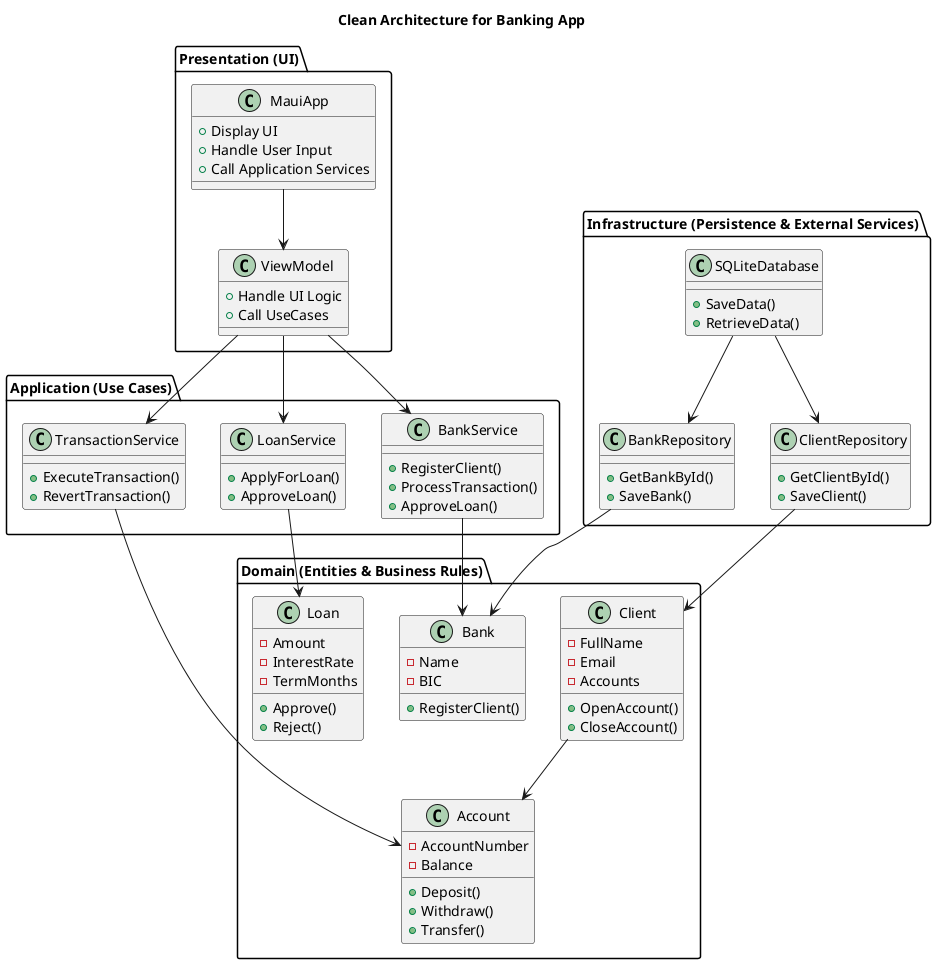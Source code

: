 @startuml
title Clean Architecture for Banking App

package "Presentation (UI)" {
    class MauiApp {
        + Display UI
        + Handle User Input
        + Call Application Services
    }
    class ViewModel {
        + Handle UI Logic
        + Call UseCases
    }
    MauiApp --> ViewModel
}

package "Application (Use Cases)" {
    class BankService {
        + RegisterClient()
        + ProcessTransaction()
        + ApproveLoan()
    }
    class TransactionService {
        + ExecuteTransaction()
        + RevertTransaction()
    }
    class LoanService {
        + ApplyForLoan()
        + ApproveLoan()
    }
    ViewModel --> BankService
    ViewModel --> TransactionService
    ViewModel --> LoanService
}

package "Domain (Entities & Business Rules)" {
    class Bank {
        - Name
        - BIC
        + RegisterClient()
    }
    class Client {
        - FullName
        - Email
        - Accounts
        + OpenAccount()
        + CloseAccount()
    }
    class Account {
        - AccountNumber
        - Balance
        + Deposit()
        + Withdraw()
        + Transfer()
    }
    class Loan {
        - Amount
        - InterestRate
        - TermMonths
        + Approve()
        + Reject()
    }
    BankService --> Bank
    TransactionService --> Account
    LoanService --> Loan
    Client --> Account
}

package "Infrastructure (Persistence & External Services)" {
    class SQLiteDatabase {
        + SaveData()
        + RetrieveData()
    }
    class BankRepository {
        + GetBankById()
        + SaveBank()
    }
    class ClientRepository {
        + GetClientById()
        + SaveClient()
    }
    SQLiteDatabase --> BankRepository
    SQLiteDatabase --> ClientRepository
    BankRepository --> Bank
    ClientRepository --> Client
}

@enduml
